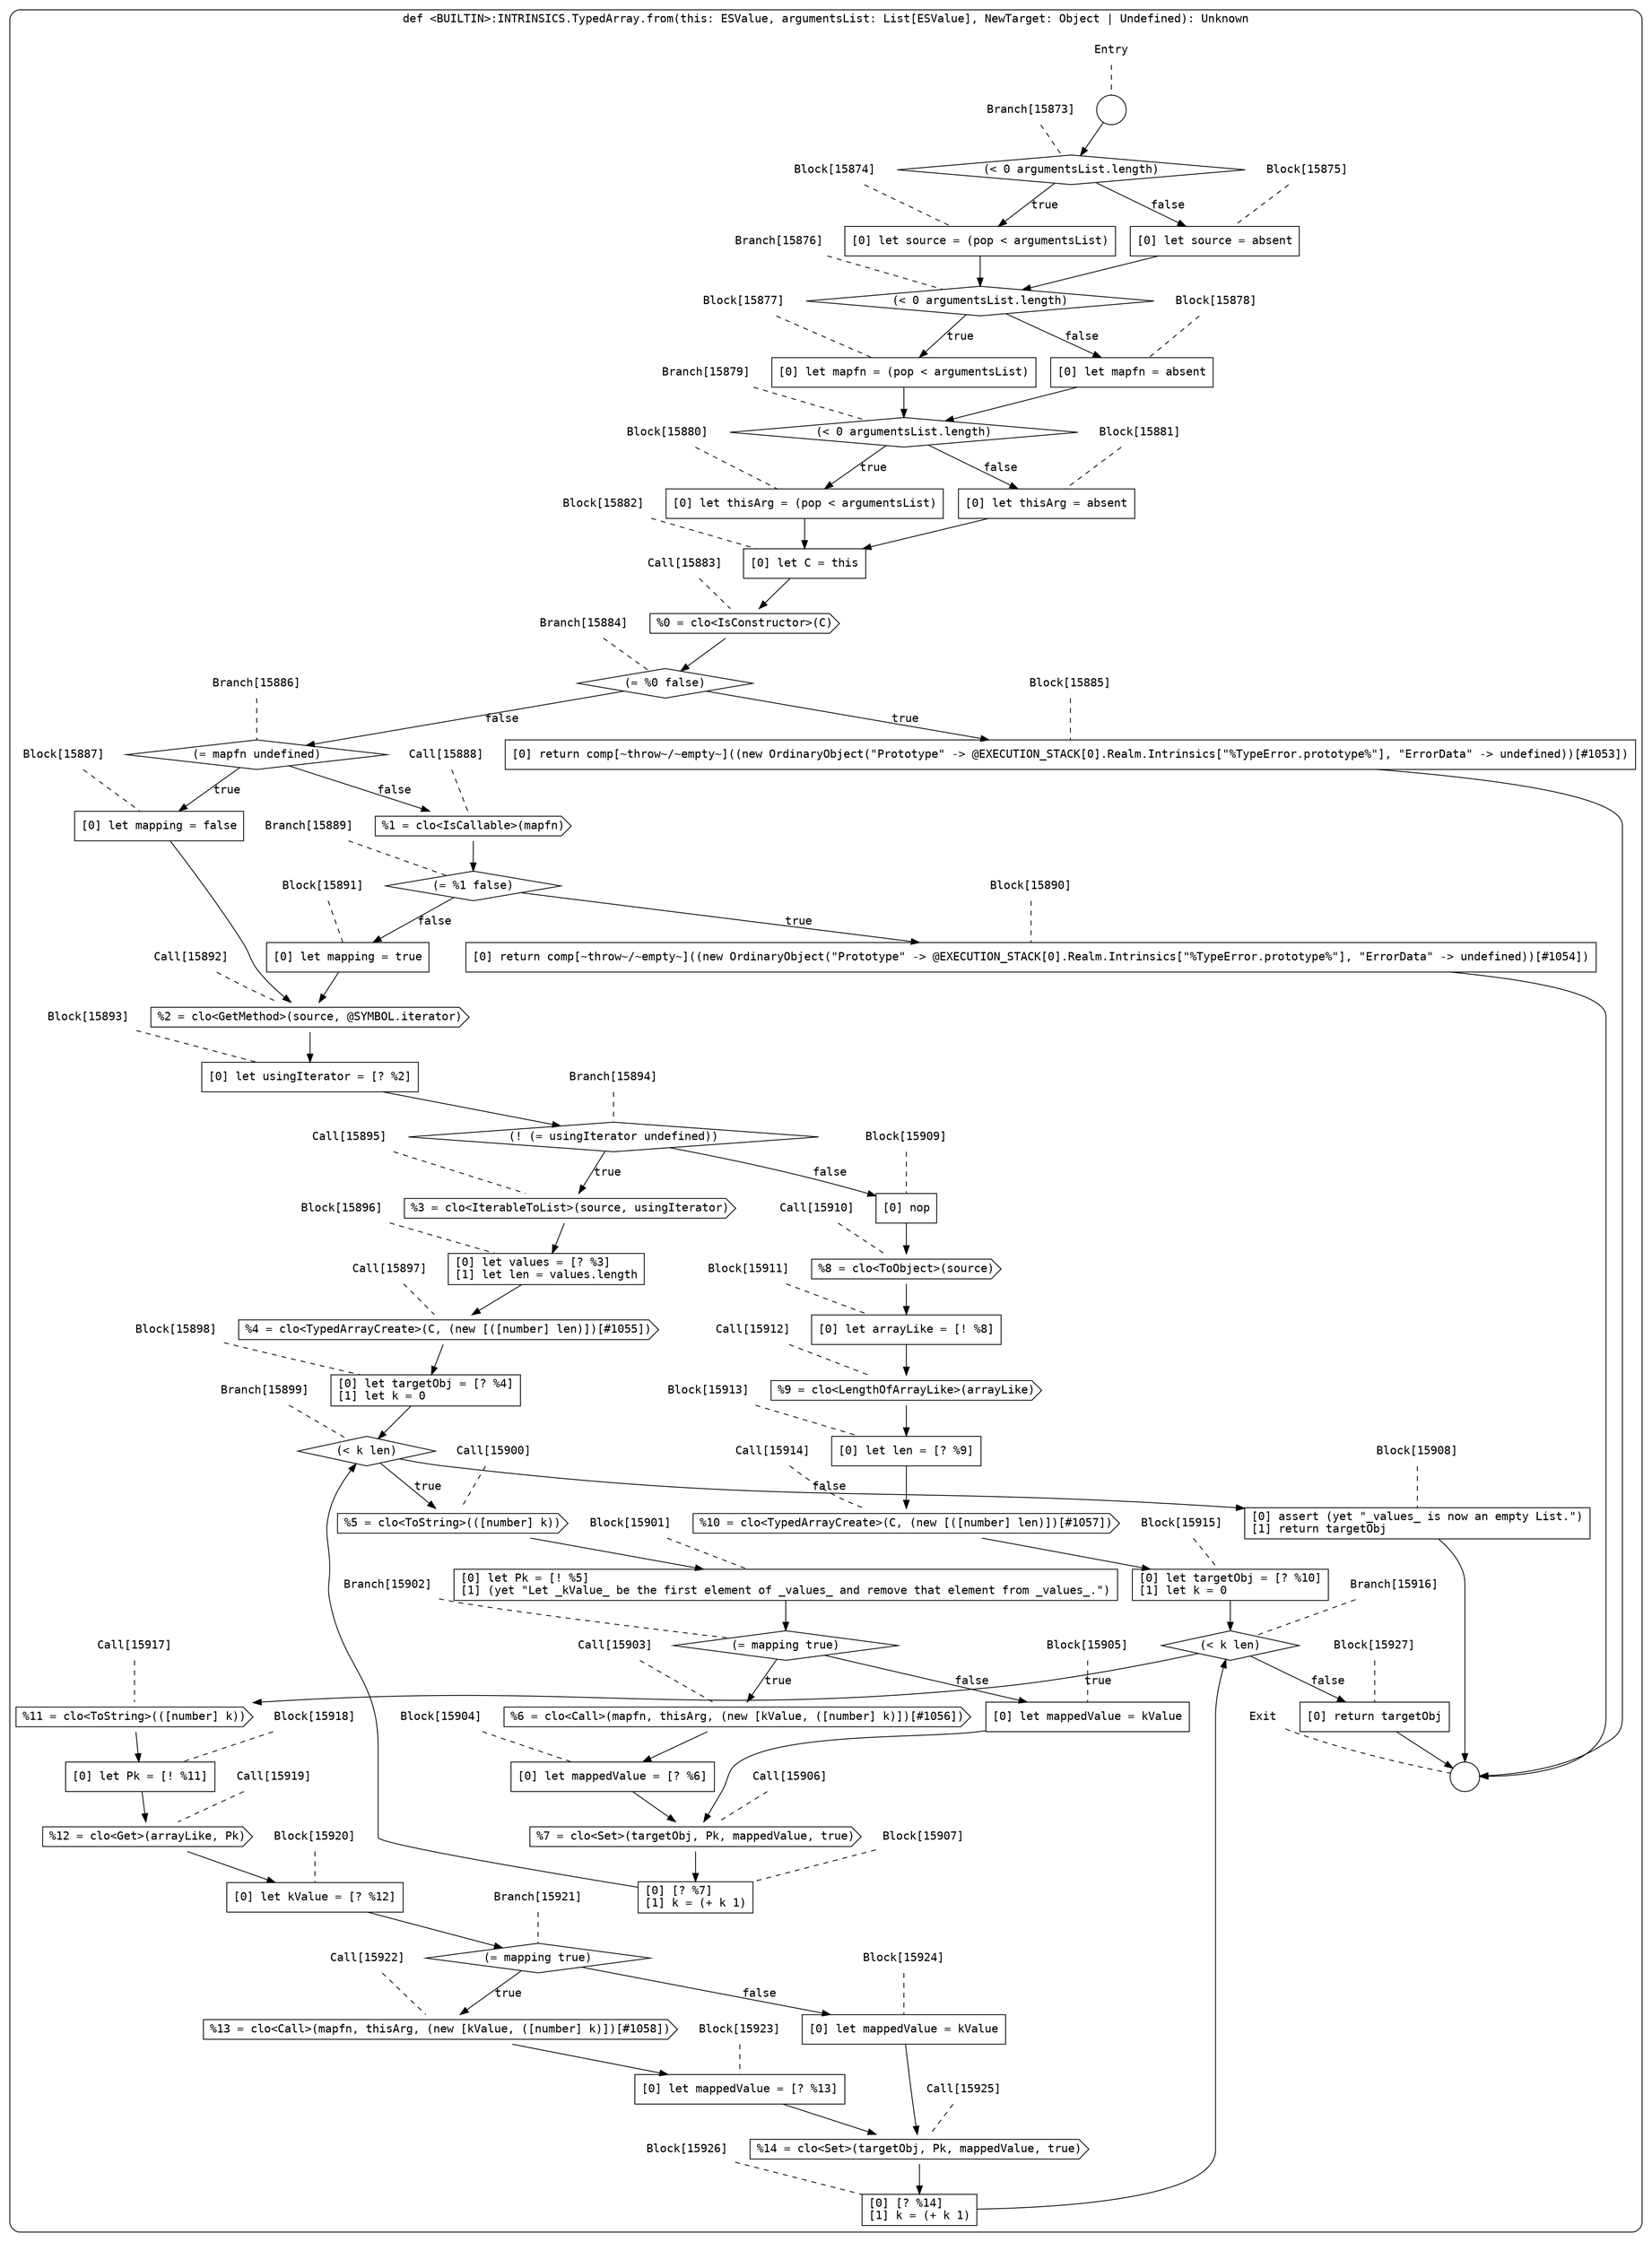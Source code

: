 digraph {
  graph [fontname = "Consolas"]
  node [fontname = "Consolas"]
  edge [fontname = "Consolas"]
  subgraph cluster2385 {
    label = "def <BUILTIN>:INTRINSICS.TypedArray.from(this: ESValue, argumentsList: List[ESValue], NewTarget: Object | Undefined): Unknown"
    style = rounded
    cluster2385_entry_name [shape=none, label=<<font color="black">Entry</font>>]
    cluster2385_entry_name -> cluster2385_entry [arrowhead=none, color="black", style=dashed]
    cluster2385_entry [shape=circle label=" " color="black" fillcolor="white" style=filled]
    cluster2385_entry -> node15873 [color="black"]
    cluster2385_exit_name [shape=none, label=<<font color="black">Exit</font>>]
    cluster2385_exit_name -> cluster2385_exit [arrowhead=none, color="black", style=dashed]
    cluster2385_exit [shape=circle label=" " color="black" fillcolor="white" style=filled]
    node15873_name [shape=none, label=<<font color="black">Branch[15873]</font>>]
    node15873_name -> node15873 [arrowhead=none, color="black", style=dashed]
    node15873 [shape=diamond, label=<<font color="black">(&lt; 0 argumentsList.length)</font>> color="black" fillcolor="white", style=filled]
    node15873 -> node15874 [label=<<font color="black">true</font>> color="black"]
    node15873 -> node15875 [label=<<font color="black">false</font>> color="black"]
    node15874_name [shape=none, label=<<font color="black">Block[15874]</font>>]
    node15874_name -> node15874 [arrowhead=none, color="black", style=dashed]
    node15874 [shape=box, label=<<font color="black">[0] let source = (pop &lt; argumentsList)<BR ALIGN="LEFT"/></font>> color="black" fillcolor="white", style=filled]
    node15874 -> node15876 [color="black"]
    node15875_name [shape=none, label=<<font color="black">Block[15875]</font>>]
    node15875_name -> node15875 [arrowhead=none, color="black", style=dashed]
    node15875 [shape=box, label=<<font color="black">[0] let source = absent<BR ALIGN="LEFT"/></font>> color="black" fillcolor="white", style=filled]
    node15875 -> node15876 [color="black"]
    node15876_name [shape=none, label=<<font color="black">Branch[15876]</font>>]
    node15876_name -> node15876 [arrowhead=none, color="black", style=dashed]
    node15876 [shape=diamond, label=<<font color="black">(&lt; 0 argumentsList.length)</font>> color="black" fillcolor="white", style=filled]
    node15876 -> node15877 [label=<<font color="black">true</font>> color="black"]
    node15876 -> node15878 [label=<<font color="black">false</font>> color="black"]
    node15877_name [shape=none, label=<<font color="black">Block[15877]</font>>]
    node15877_name -> node15877 [arrowhead=none, color="black", style=dashed]
    node15877 [shape=box, label=<<font color="black">[0] let mapfn = (pop &lt; argumentsList)<BR ALIGN="LEFT"/></font>> color="black" fillcolor="white", style=filled]
    node15877 -> node15879 [color="black"]
    node15878_name [shape=none, label=<<font color="black">Block[15878]</font>>]
    node15878_name -> node15878 [arrowhead=none, color="black", style=dashed]
    node15878 [shape=box, label=<<font color="black">[0] let mapfn = absent<BR ALIGN="LEFT"/></font>> color="black" fillcolor="white", style=filled]
    node15878 -> node15879 [color="black"]
    node15879_name [shape=none, label=<<font color="black">Branch[15879]</font>>]
    node15879_name -> node15879 [arrowhead=none, color="black", style=dashed]
    node15879 [shape=diamond, label=<<font color="black">(&lt; 0 argumentsList.length)</font>> color="black" fillcolor="white", style=filled]
    node15879 -> node15880 [label=<<font color="black">true</font>> color="black"]
    node15879 -> node15881 [label=<<font color="black">false</font>> color="black"]
    node15880_name [shape=none, label=<<font color="black">Block[15880]</font>>]
    node15880_name -> node15880 [arrowhead=none, color="black", style=dashed]
    node15880 [shape=box, label=<<font color="black">[0] let thisArg = (pop &lt; argumentsList)<BR ALIGN="LEFT"/></font>> color="black" fillcolor="white", style=filled]
    node15880 -> node15882 [color="black"]
    node15881_name [shape=none, label=<<font color="black">Block[15881]</font>>]
    node15881_name -> node15881 [arrowhead=none, color="black", style=dashed]
    node15881 [shape=box, label=<<font color="black">[0] let thisArg = absent<BR ALIGN="LEFT"/></font>> color="black" fillcolor="white", style=filled]
    node15881 -> node15882 [color="black"]
    node15882_name [shape=none, label=<<font color="black">Block[15882]</font>>]
    node15882_name -> node15882 [arrowhead=none, color="black", style=dashed]
    node15882 [shape=box, label=<<font color="black">[0] let C = this<BR ALIGN="LEFT"/></font>> color="black" fillcolor="white", style=filled]
    node15882 -> node15883 [color="black"]
    node15883_name [shape=none, label=<<font color="black">Call[15883]</font>>]
    node15883_name -> node15883 [arrowhead=none, color="black", style=dashed]
    node15883 [shape=cds, label=<<font color="black">%0 = clo&lt;IsConstructor&gt;(C)</font>> color="black" fillcolor="white", style=filled]
    node15883 -> node15884 [color="black"]
    node15884_name [shape=none, label=<<font color="black">Branch[15884]</font>>]
    node15884_name -> node15884 [arrowhead=none, color="black", style=dashed]
    node15884 [shape=diamond, label=<<font color="black">(= %0 false)</font>> color="black" fillcolor="white", style=filled]
    node15884 -> node15885 [label=<<font color="black">true</font>> color="black"]
    node15884 -> node15886 [label=<<font color="black">false</font>> color="black"]
    node15885_name [shape=none, label=<<font color="black">Block[15885]</font>>]
    node15885_name -> node15885 [arrowhead=none, color="black", style=dashed]
    node15885 [shape=box, label=<<font color="black">[0] return comp[~throw~/~empty~]((new OrdinaryObject(&quot;Prototype&quot; -&gt; @EXECUTION_STACK[0].Realm.Intrinsics[&quot;%TypeError.prototype%&quot;], &quot;ErrorData&quot; -&gt; undefined))[#1053])<BR ALIGN="LEFT"/></font>> color="black" fillcolor="white", style=filled]
    node15885 -> cluster2385_exit [color="black"]
    node15886_name [shape=none, label=<<font color="black">Branch[15886]</font>>]
    node15886_name -> node15886 [arrowhead=none, color="black", style=dashed]
    node15886 [shape=diamond, label=<<font color="black">(= mapfn undefined)</font>> color="black" fillcolor="white", style=filled]
    node15886 -> node15887 [label=<<font color="black">true</font>> color="black"]
    node15886 -> node15888 [label=<<font color="black">false</font>> color="black"]
    node15887_name [shape=none, label=<<font color="black">Block[15887]</font>>]
    node15887_name -> node15887 [arrowhead=none, color="black", style=dashed]
    node15887 [shape=box, label=<<font color="black">[0] let mapping = false<BR ALIGN="LEFT"/></font>> color="black" fillcolor="white", style=filled]
    node15887 -> node15892 [color="black"]
    node15888_name [shape=none, label=<<font color="black">Call[15888]</font>>]
    node15888_name -> node15888 [arrowhead=none, color="black", style=dashed]
    node15888 [shape=cds, label=<<font color="black">%1 = clo&lt;IsCallable&gt;(mapfn)</font>> color="black" fillcolor="white", style=filled]
    node15888 -> node15889 [color="black"]
    node15892_name [shape=none, label=<<font color="black">Call[15892]</font>>]
    node15892_name -> node15892 [arrowhead=none, color="black", style=dashed]
    node15892 [shape=cds, label=<<font color="black">%2 = clo&lt;GetMethod&gt;(source, @SYMBOL.iterator)</font>> color="black" fillcolor="white", style=filled]
    node15892 -> node15893 [color="black"]
    node15889_name [shape=none, label=<<font color="black">Branch[15889]</font>>]
    node15889_name -> node15889 [arrowhead=none, color="black", style=dashed]
    node15889 [shape=diamond, label=<<font color="black">(= %1 false)</font>> color="black" fillcolor="white", style=filled]
    node15889 -> node15890 [label=<<font color="black">true</font>> color="black"]
    node15889 -> node15891 [label=<<font color="black">false</font>> color="black"]
    node15893_name [shape=none, label=<<font color="black">Block[15893]</font>>]
    node15893_name -> node15893 [arrowhead=none, color="black", style=dashed]
    node15893 [shape=box, label=<<font color="black">[0] let usingIterator = [? %2]<BR ALIGN="LEFT"/></font>> color="black" fillcolor="white", style=filled]
    node15893 -> node15894 [color="black"]
    node15890_name [shape=none, label=<<font color="black">Block[15890]</font>>]
    node15890_name -> node15890 [arrowhead=none, color="black", style=dashed]
    node15890 [shape=box, label=<<font color="black">[0] return comp[~throw~/~empty~]((new OrdinaryObject(&quot;Prototype&quot; -&gt; @EXECUTION_STACK[0].Realm.Intrinsics[&quot;%TypeError.prototype%&quot;], &quot;ErrorData&quot; -&gt; undefined))[#1054])<BR ALIGN="LEFT"/></font>> color="black" fillcolor="white", style=filled]
    node15890 -> cluster2385_exit [color="black"]
    node15891_name [shape=none, label=<<font color="black">Block[15891]</font>>]
    node15891_name -> node15891 [arrowhead=none, color="black", style=dashed]
    node15891 [shape=box, label=<<font color="black">[0] let mapping = true<BR ALIGN="LEFT"/></font>> color="black" fillcolor="white", style=filled]
    node15891 -> node15892 [color="black"]
    node15894_name [shape=none, label=<<font color="black">Branch[15894]</font>>]
    node15894_name -> node15894 [arrowhead=none, color="black", style=dashed]
    node15894 [shape=diamond, label=<<font color="black">(! (= usingIterator undefined))</font>> color="black" fillcolor="white", style=filled]
    node15894 -> node15895 [label=<<font color="black">true</font>> color="black"]
    node15894 -> node15909 [label=<<font color="black">false</font>> color="black"]
    node15895_name [shape=none, label=<<font color="black">Call[15895]</font>>]
    node15895_name -> node15895 [arrowhead=none, color="black", style=dashed]
    node15895 [shape=cds, label=<<font color="black">%3 = clo&lt;IterableToList&gt;(source, usingIterator)</font>> color="black" fillcolor="white", style=filled]
    node15895 -> node15896 [color="black"]
    node15909_name [shape=none, label=<<font color="black">Block[15909]</font>>]
    node15909_name -> node15909 [arrowhead=none, color="black", style=dashed]
    node15909 [shape=box, label=<<font color="black">[0] nop<BR ALIGN="LEFT"/></font>> color="black" fillcolor="white", style=filled]
    node15909 -> node15910 [color="black"]
    node15896_name [shape=none, label=<<font color="black">Block[15896]</font>>]
    node15896_name -> node15896 [arrowhead=none, color="black", style=dashed]
    node15896 [shape=box, label=<<font color="black">[0] let values = [? %3]<BR ALIGN="LEFT"/>[1] let len = values.length<BR ALIGN="LEFT"/></font>> color="black" fillcolor="white", style=filled]
    node15896 -> node15897 [color="black"]
    node15910_name [shape=none, label=<<font color="black">Call[15910]</font>>]
    node15910_name -> node15910 [arrowhead=none, color="black", style=dashed]
    node15910 [shape=cds, label=<<font color="black">%8 = clo&lt;ToObject&gt;(source)</font>> color="black" fillcolor="white", style=filled]
    node15910 -> node15911 [color="black"]
    node15897_name [shape=none, label=<<font color="black">Call[15897]</font>>]
    node15897_name -> node15897 [arrowhead=none, color="black", style=dashed]
    node15897 [shape=cds, label=<<font color="black">%4 = clo&lt;TypedArrayCreate&gt;(C, (new [([number] len)])[#1055])</font>> color="black" fillcolor="white", style=filled]
    node15897 -> node15898 [color="black"]
    node15911_name [shape=none, label=<<font color="black">Block[15911]</font>>]
    node15911_name -> node15911 [arrowhead=none, color="black", style=dashed]
    node15911 [shape=box, label=<<font color="black">[0] let arrayLike = [! %8]<BR ALIGN="LEFT"/></font>> color="black" fillcolor="white", style=filled]
    node15911 -> node15912 [color="black"]
    node15898_name [shape=none, label=<<font color="black">Block[15898]</font>>]
    node15898_name -> node15898 [arrowhead=none, color="black", style=dashed]
    node15898 [shape=box, label=<<font color="black">[0] let targetObj = [? %4]<BR ALIGN="LEFT"/>[1] let k = 0<BR ALIGN="LEFT"/></font>> color="black" fillcolor="white", style=filled]
    node15898 -> node15899 [color="black"]
    node15912_name [shape=none, label=<<font color="black">Call[15912]</font>>]
    node15912_name -> node15912 [arrowhead=none, color="black", style=dashed]
    node15912 [shape=cds, label=<<font color="black">%9 = clo&lt;LengthOfArrayLike&gt;(arrayLike)</font>> color="black" fillcolor="white", style=filled]
    node15912 -> node15913 [color="black"]
    node15899_name [shape=none, label=<<font color="black">Branch[15899]</font>>]
    node15899_name -> node15899 [arrowhead=none, color="black", style=dashed]
    node15899 [shape=diamond, label=<<font color="black">(&lt; k len)</font>> color="black" fillcolor="white", style=filled]
    node15899 -> node15900 [label=<<font color="black">true</font>> color="black"]
    node15899 -> node15908 [label=<<font color="black">false</font>> color="black"]
    node15913_name [shape=none, label=<<font color="black">Block[15913]</font>>]
    node15913_name -> node15913 [arrowhead=none, color="black", style=dashed]
    node15913 [shape=box, label=<<font color="black">[0] let len = [? %9]<BR ALIGN="LEFT"/></font>> color="black" fillcolor="white", style=filled]
    node15913 -> node15914 [color="black"]
    node15900_name [shape=none, label=<<font color="black">Call[15900]</font>>]
    node15900_name -> node15900 [arrowhead=none, color="black", style=dashed]
    node15900 [shape=cds, label=<<font color="black">%5 = clo&lt;ToString&gt;(([number] k))</font>> color="black" fillcolor="white", style=filled]
    node15900 -> node15901 [color="black"]
    node15908_name [shape=none, label=<<font color="black">Block[15908]</font>>]
    node15908_name -> node15908 [arrowhead=none, color="black", style=dashed]
    node15908 [shape=box, label=<<font color="black">[0] assert (yet &quot;_values_ is now an empty List.&quot;)<BR ALIGN="LEFT"/>[1] return targetObj<BR ALIGN="LEFT"/></font>> color="black" fillcolor="white", style=filled]
    node15908 -> cluster2385_exit [color="black"]
    node15914_name [shape=none, label=<<font color="black">Call[15914]</font>>]
    node15914_name -> node15914 [arrowhead=none, color="black", style=dashed]
    node15914 [shape=cds, label=<<font color="black">%10 = clo&lt;TypedArrayCreate&gt;(C, (new [([number] len)])[#1057])</font>> color="black" fillcolor="white", style=filled]
    node15914 -> node15915 [color="black"]
    node15901_name [shape=none, label=<<font color="black">Block[15901]</font>>]
    node15901_name -> node15901 [arrowhead=none, color="black", style=dashed]
    node15901 [shape=box, label=<<font color="black">[0] let Pk = [! %5]<BR ALIGN="LEFT"/>[1] (yet &quot;Let _kValue_ be the first element of _values_ and remove that element from _values_.&quot;)<BR ALIGN="LEFT"/></font>> color="black" fillcolor="white", style=filled]
    node15901 -> node15902 [color="black"]
    node15915_name [shape=none, label=<<font color="black">Block[15915]</font>>]
    node15915_name -> node15915 [arrowhead=none, color="black", style=dashed]
    node15915 [shape=box, label=<<font color="black">[0] let targetObj = [? %10]<BR ALIGN="LEFT"/>[1] let k = 0<BR ALIGN="LEFT"/></font>> color="black" fillcolor="white", style=filled]
    node15915 -> node15916 [color="black"]
    node15902_name [shape=none, label=<<font color="black">Branch[15902]</font>>]
    node15902_name -> node15902 [arrowhead=none, color="black", style=dashed]
    node15902 [shape=diamond, label=<<font color="black">(= mapping true)</font>> color="black" fillcolor="white", style=filled]
    node15902 -> node15903 [label=<<font color="black">true</font>> color="black"]
    node15902 -> node15905 [label=<<font color="black">false</font>> color="black"]
    node15916_name [shape=none, label=<<font color="black">Branch[15916]</font>>]
    node15916_name -> node15916 [arrowhead=none, color="black", style=dashed]
    node15916 [shape=diamond, label=<<font color="black">(&lt; k len)</font>> color="black" fillcolor="white", style=filled]
    node15916 -> node15917 [label=<<font color="black">true</font>> color="black"]
    node15916 -> node15927 [label=<<font color="black">false</font>> color="black"]
    node15903_name [shape=none, label=<<font color="black">Call[15903]</font>>]
    node15903_name -> node15903 [arrowhead=none, color="black", style=dashed]
    node15903 [shape=cds, label=<<font color="black">%6 = clo&lt;Call&gt;(mapfn, thisArg, (new [kValue, ([number] k)])[#1056])</font>> color="black" fillcolor="white", style=filled]
    node15903 -> node15904 [color="black"]
    node15905_name [shape=none, label=<<font color="black">Block[15905]</font>>]
    node15905_name -> node15905 [arrowhead=none, color="black", style=dashed]
    node15905 [shape=box, label=<<font color="black">[0] let mappedValue = kValue<BR ALIGN="LEFT"/></font>> color="black" fillcolor="white", style=filled]
    node15905 -> node15906 [color="black"]
    node15917_name [shape=none, label=<<font color="black">Call[15917]</font>>]
    node15917_name -> node15917 [arrowhead=none, color="black", style=dashed]
    node15917 [shape=cds, label=<<font color="black">%11 = clo&lt;ToString&gt;(([number] k))</font>> color="black" fillcolor="white", style=filled]
    node15917 -> node15918 [color="black"]
    node15927_name [shape=none, label=<<font color="black">Block[15927]</font>>]
    node15927_name -> node15927 [arrowhead=none, color="black", style=dashed]
    node15927 [shape=box, label=<<font color="black">[0] return targetObj<BR ALIGN="LEFT"/></font>> color="black" fillcolor="white", style=filled]
    node15927 -> cluster2385_exit [color="black"]
    node15904_name [shape=none, label=<<font color="black">Block[15904]</font>>]
    node15904_name -> node15904 [arrowhead=none, color="black", style=dashed]
    node15904 [shape=box, label=<<font color="black">[0] let mappedValue = [? %6]<BR ALIGN="LEFT"/></font>> color="black" fillcolor="white", style=filled]
    node15904 -> node15906 [color="black"]
    node15906_name [shape=none, label=<<font color="black">Call[15906]</font>>]
    node15906_name -> node15906 [arrowhead=none, color="black", style=dashed]
    node15906 [shape=cds, label=<<font color="black">%7 = clo&lt;Set&gt;(targetObj, Pk, mappedValue, true)</font>> color="black" fillcolor="white", style=filled]
    node15906 -> node15907 [color="black"]
    node15918_name [shape=none, label=<<font color="black">Block[15918]</font>>]
    node15918_name -> node15918 [arrowhead=none, color="black", style=dashed]
    node15918 [shape=box, label=<<font color="black">[0] let Pk = [! %11]<BR ALIGN="LEFT"/></font>> color="black" fillcolor="white", style=filled]
    node15918 -> node15919 [color="black"]
    node15907_name [shape=none, label=<<font color="black">Block[15907]</font>>]
    node15907_name -> node15907 [arrowhead=none, color="black", style=dashed]
    node15907 [shape=box, label=<<font color="black">[0] [? %7]<BR ALIGN="LEFT"/>[1] k = (+ k 1)<BR ALIGN="LEFT"/></font>> color="black" fillcolor="white", style=filled]
    node15907 -> node15899 [color="black"]
    node15919_name [shape=none, label=<<font color="black">Call[15919]</font>>]
    node15919_name -> node15919 [arrowhead=none, color="black", style=dashed]
    node15919 [shape=cds, label=<<font color="black">%12 = clo&lt;Get&gt;(arrayLike, Pk)</font>> color="black" fillcolor="white", style=filled]
    node15919 -> node15920 [color="black"]
    node15920_name [shape=none, label=<<font color="black">Block[15920]</font>>]
    node15920_name -> node15920 [arrowhead=none, color="black", style=dashed]
    node15920 [shape=box, label=<<font color="black">[0] let kValue = [? %12]<BR ALIGN="LEFT"/></font>> color="black" fillcolor="white", style=filled]
    node15920 -> node15921 [color="black"]
    node15921_name [shape=none, label=<<font color="black">Branch[15921]</font>>]
    node15921_name -> node15921 [arrowhead=none, color="black", style=dashed]
    node15921 [shape=diamond, label=<<font color="black">(= mapping true)</font>> color="black" fillcolor="white", style=filled]
    node15921 -> node15922 [label=<<font color="black">true</font>> color="black"]
    node15921 -> node15924 [label=<<font color="black">false</font>> color="black"]
    node15922_name [shape=none, label=<<font color="black">Call[15922]</font>>]
    node15922_name -> node15922 [arrowhead=none, color="black", style=dashed]
    node15922 [shape=cds, label=<<font color="black">%13 = clo&lt;Call&gt;(mapfn, thisArg, (new [kValue, ([number] k)])[#1058])</font>> color="black" fillcolor="white", style=filled]
    node15922 -> node15923 [color="black"]
    node15924_name [shape=none, label=<<font color="black">Block[15924]</font>>]
    node15924_name -> node15924 [arrowhead=none, color="black", style=dashed]
    node15924 [shape=box, label=<<font color="black">[0] let mappedValue = kValue<BR ALIGN="LEFT"/></font>> color="black" fillcolor="white", style=filled]
    node15924 -> node15925 [color="black"]
    node15923_name [shape=none, label=<<font color="black">Block[15923]</font>>]
    node15923_name -> node15923 [arrowhead=none, color="black", style=dashed]
    node15923 [shape=box, label=<<font color="black">[0] let mappedValue = [? %13]<BR ALIGN="LEFT"/></font>> color="black" fillcolor="white", style=filled]
    node15923 -> node15925 [color="black"]
    node15925_name [shape=none, label=<<font color="black">Call[15925]</font>>]
    node15925_name -> node15925 [arrowhead=none, color="black", style=dashed]
    node15925 [shape=cds, label=<<font color="black">%14 = clo&lt;Set&gt;(targetObj, Pk, mappedValue, true)</font>> color="black" fillcolor="white", style=filled]
    node15925 -> node15926 [color="black"]
    node15926_name [shape=none, label=<<font color="black">Block[15926]</font>>]
    node15926_name -> node15926 [arrowhead=none, color="black", style=dashed]
    node15926 [shape=box, label=<<font color="black">[0] [? %14]<BR ALIGN="LEFT"/>[1] k = (+ k 1)<BR ALIGN="LEFT"/></font>> color="black" fillcolor="white", style=filled]
    node15926 -> node15916 [color="black"]
  }
}